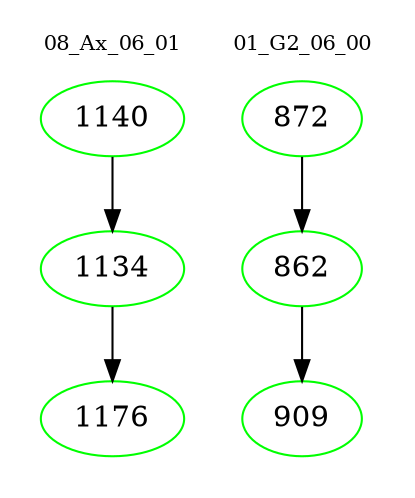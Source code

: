 digraph{
subgraph cluster_0 {
color = white
label = "08_Ax_06_01";
fontsize=10;
T0_1140 [label="1140", color="green"]
T0_1140 -> T0_1134 [color="black"]
T0_1134 [label="1134", color="green"]
T0_1134 -> T0_1176 [color="black"]
T0_1176 [label="1176", color="green"]
}
subgraph cluster_1 {
color = white
label = "01_G2_06_00";
fontsize=10;
T1_872 [label="872", color="green"]
T1_872 -> T1_862 [color="black"]
T1_862 [label="862", color="green"]
T1_862 -> T1_909 [color="black"]
T1_909 [label="909", color="green"]
}
}

